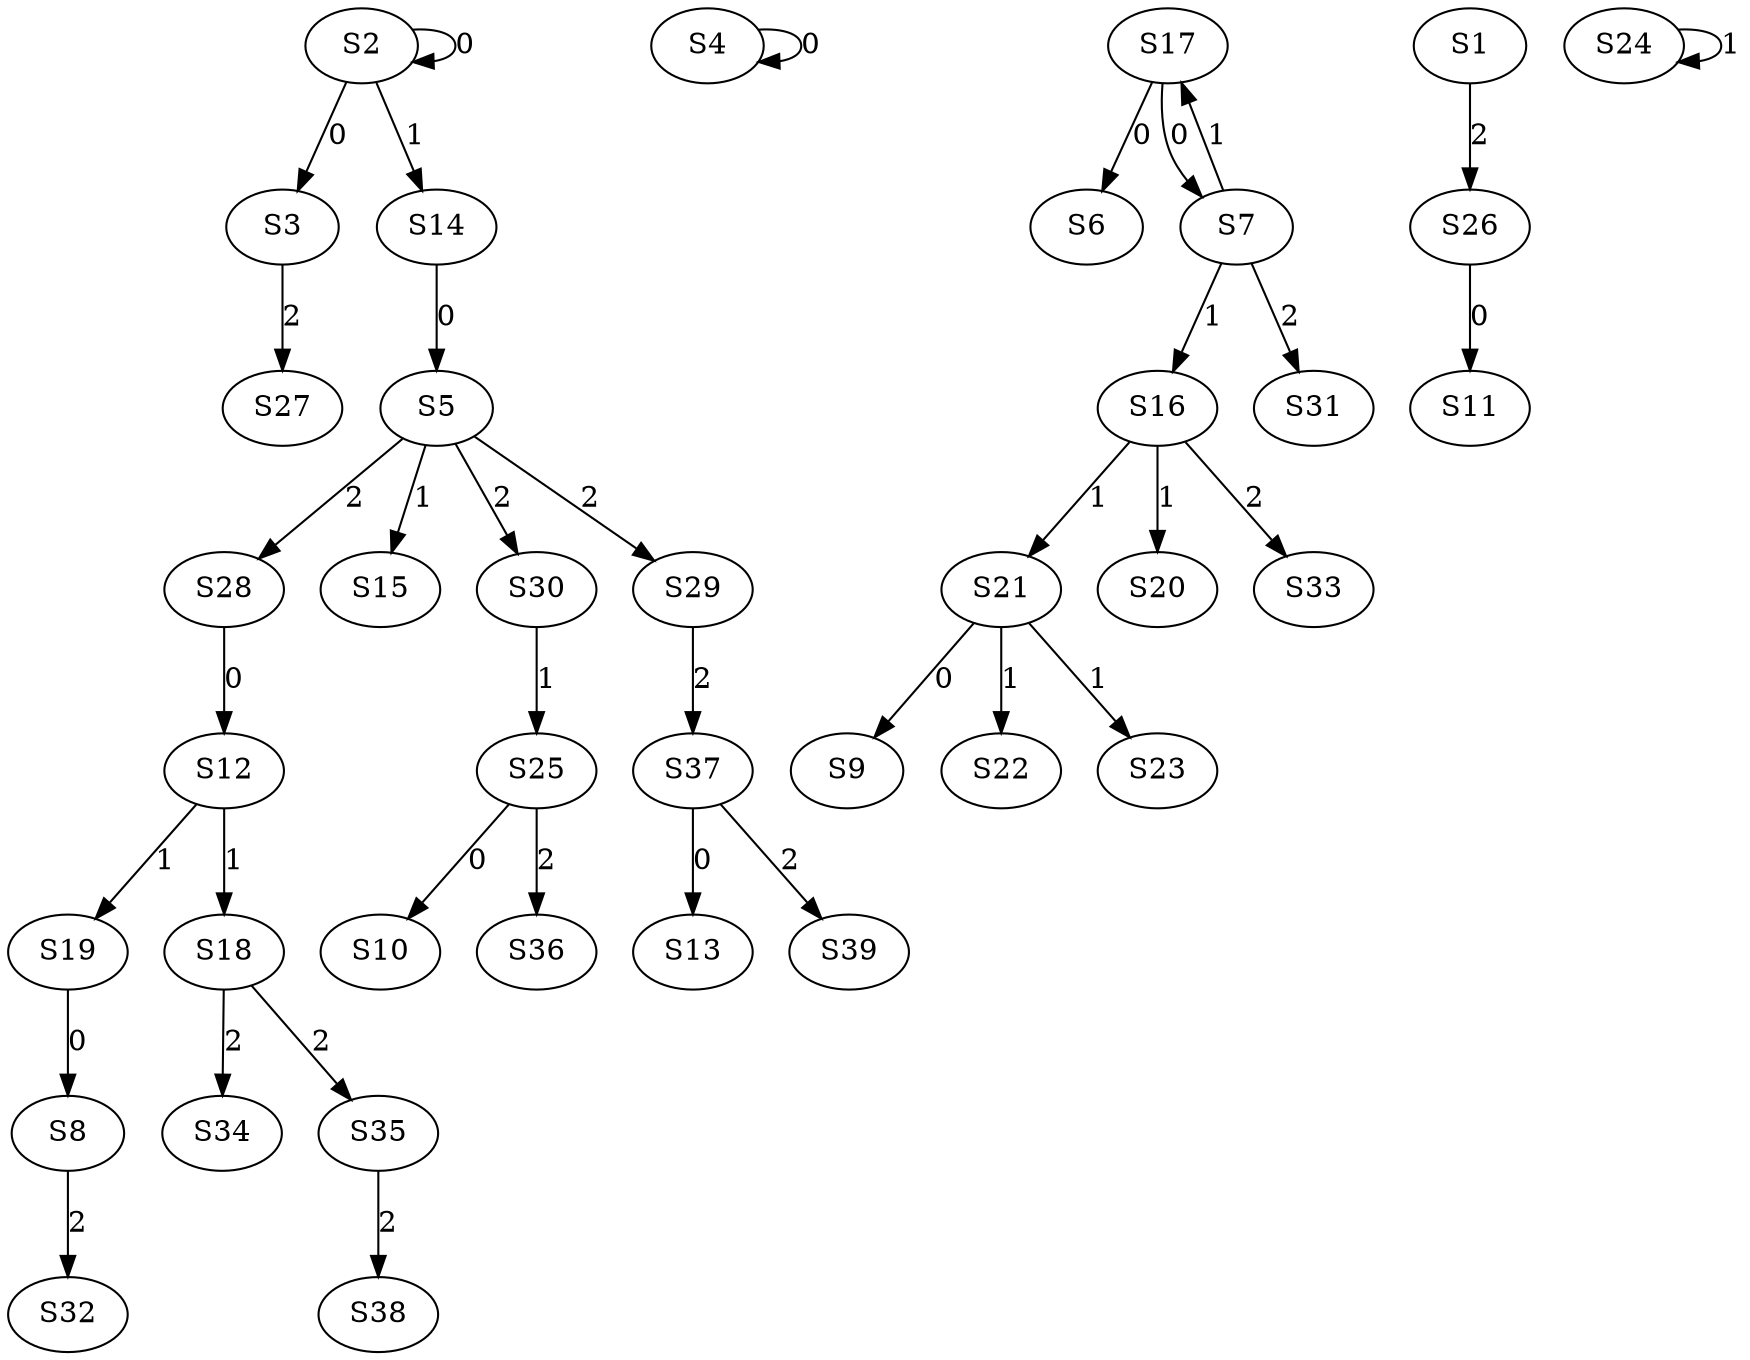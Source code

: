 strict digraph {
	S2 -> S2 [ label = 0 ];
	S2 -> S3 [ label = 0 ];
	S4 -> S4 [ label = 0 ];
	S14 -> S5 [ label = 0 ];
	S17 -> S6 [ label = 0 ];
	S17 -> S7 [ label = 0 ];
	S19 -> S8 [ label = 0 ];
	S21 -> S9 [ label = 0 ];
	S25 -> S10 [ label = 0 ];
	S26 -> S11 [ label = 0 ];
	S28 -> S12 [ label = 0 ];
	S37 -> S13 [ label = 0 ];
	S2 -> S14 [ label = 1 ];
	S5 -> S15 [ label = 1 ];
	S7 -> S16 [ label = 1 ];
	S7 -> S17 [ label = 1 ];
	S12 -> S18 [ label = 1 ];
	S12 -> S19 [ label = 1 ];
	S16 -> S20 [ label = 1 ];
	S16 -> S21 [ label = 1 ];
	S21 -> S22 [ label = 1 ];
	S21 -> S23 [ label = 1 ];
	S24 -> S24 [ label = 1 ];
	S30 -> S25 [ label = 1 ];
	S1 -> S26 [ label = 2 ];
	S3 -> S27 [ label = 2 ];
	S5 -> S28 [ label = 2 ];
	S5 -> S29 [ label = 2 ];
	S5 -> S30 [ label = 2 ];
	S7 -> S31 [ label = 2 ];
	S8 -> S32 [ label = 2 ];
	S16 -> S33 [ label = 2 ];
	S18 -> S34 [ label = 2 ];
	S18 -> S35 [ label = 2 ];
	S25 -> S36 [ label = 2 ];
	S29 -> S37 [ label = 2 ];
	S35 -> S38 [ label = 2 ];
	S37 -> S39 [ label = 2 ];
}